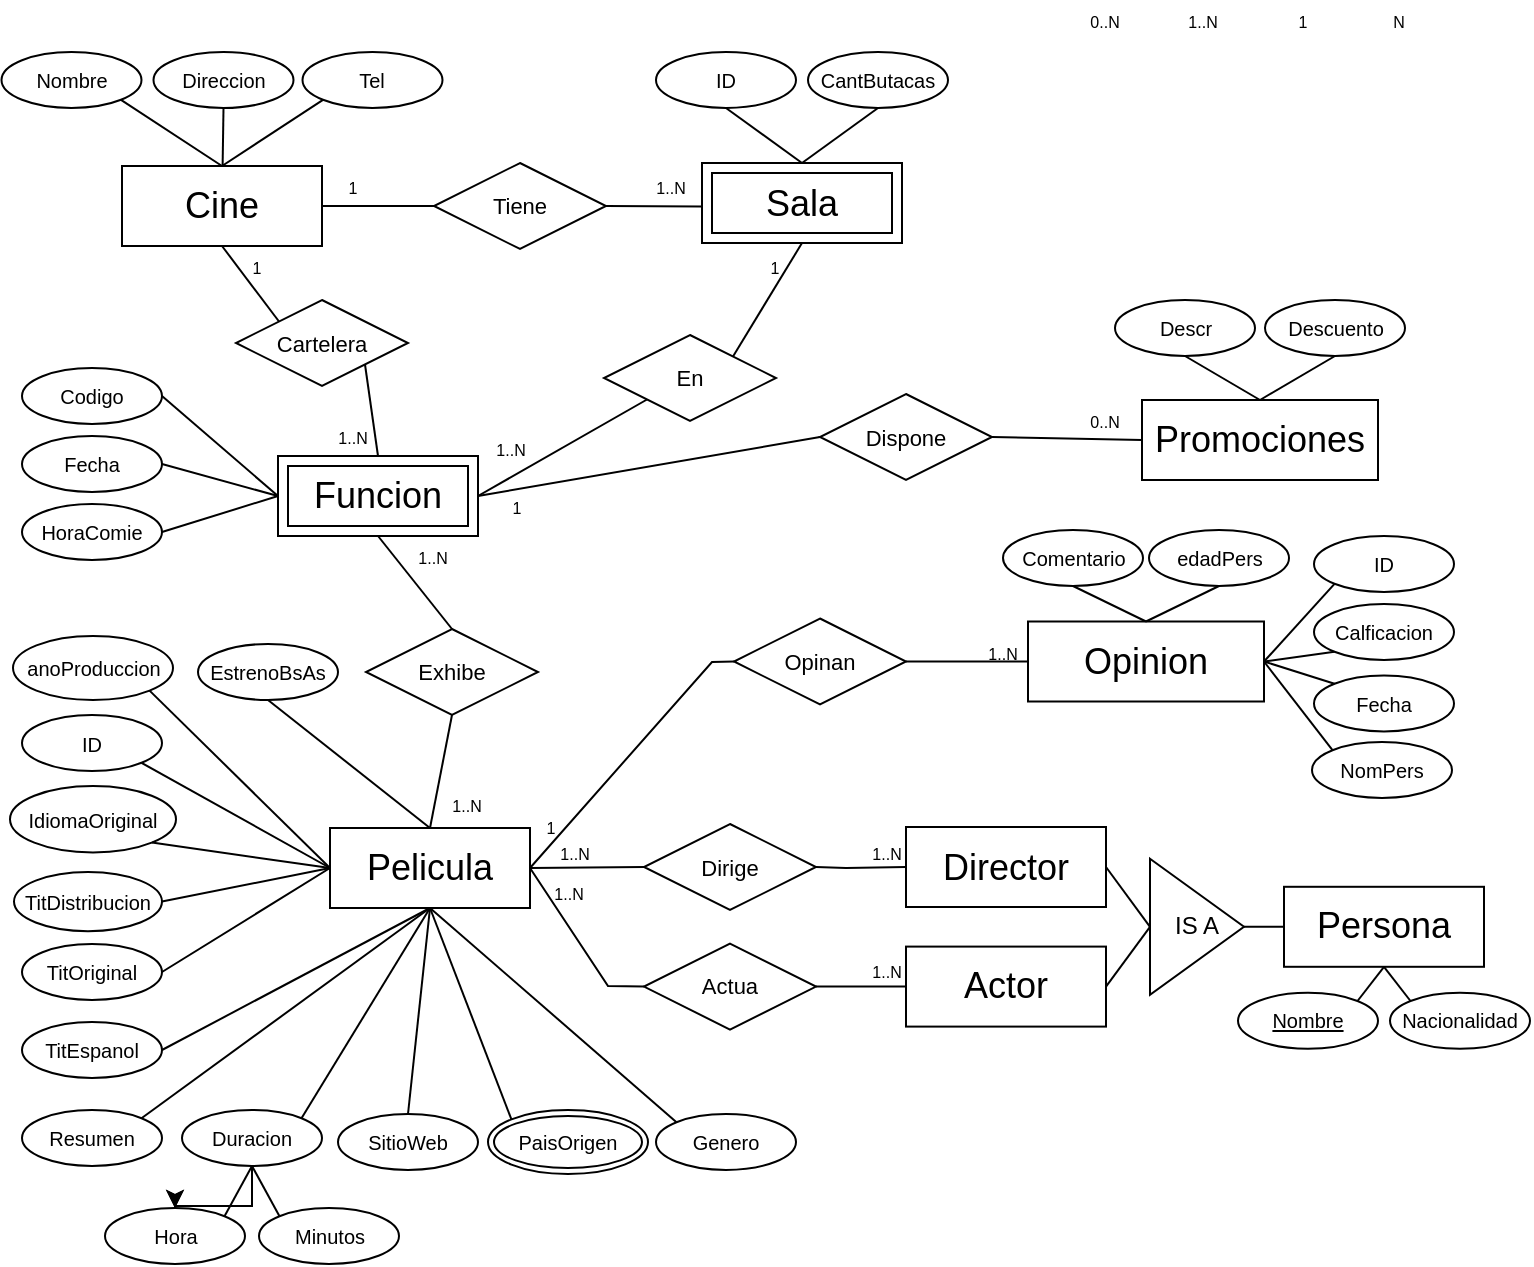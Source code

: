 <mxfile version="27.0.9">
  <diagram id="R2lEEEUBdFMjLlhIrx00" name="Page-1">
    <mxGraphModel dx="1268" dy="1089" grid="0" gridSize="10" guides="1" tooltips="1" connect="1" arrows="1" fold="1" page="1" pageScale="1" pageWidth="827" pageHeight="1169" background="#ffffff" math="0" shadow="0" extFonts="Permanent Marker^https://fonts.googleapis.com/css?family=Permanent+Marker">
      <root>
        <mxCell id="0" />
        <mxCell id="1" parent="0" />
        <mxCell id="lXF0hYLI2d02iIyfF7CJ-1" value="&lt;font style=&quot;font-size: 18px;&quot;&gt;Pelicula&lt;/font&gt;" style="rounded=0;whiteSpace=wrap;html=1;fontColor=#000000;labelBackgroundColor=#FFFFFF;strokeColor=#000000;fillColor=#FFFFFF;" vertex="1" parent="1">
          <mxGeometry x="191" y="432" width="100" height="40" as="geometry" />
        </mxCell>
        <mxCell id="lXF0hYLI2d02iIyfF7CJ-5" value="&lt;font&gt;IdiomaOriginal&lt;/font&gt;" style="ellipse;whiteSpace=wrap;html=1;aspect=fixed;fontSize=10;fontColor=#000000;labelBackgroundColor=#FFFFFF;strokeColor=#000000;fillColor=#FFFFFF;" vertex="1" parent="1">
          <mxGeometry x="31" y="411" width="83" height="33.2" as="geometry" />
        </mxCell>
        <mxCell id="lXF0hYLI2d02iIyfF7CJ-6" value="&lt;font&gt;TitOriginal&lt;/font&gt;" style="ellipse;whiteSpace=wrap;html=1;aspect=fixed;fontSize=10;fontColor=#000000;labelBackgroundColor=#FFFFFF;strokeColor=#000000;fillColor=#FFFFFF;" vertex="1" parent="1">
          <mxGeometry x="37" y="490" width="70" height="28" as="geometry" />
        </mxCell>
        <mxCell id="lXF0hYLI2d02iIyfF7CJ-32" value="" style="edgeStyle=orthogonalEdgeStyle;rounded=0;orthogonalLoop=1;jettySize=auto;html=1;" edge="1" parent="1" source="lXF0hYLI2d02iIyfF7CJ-7" target="lXF0hYLI2d02iIyfF7CJ-14">
          <mxGeometry relative="1" as="geometry" />
        </mxCell>
        <mxCell id="lXF0hYLI2d02iIyfF7CJ-33" value="" style="edgeStyle=orthogonalEdgeStyle;rounded=0;orthogonalLoop=1;jettySize=auto;html=1;" edge="1" parent="1" source="lXF0hYLI2d02iIyfF7CJ-7" target="lXF0hYLI2d02iIyfF7CJ-14">
          <mxGeometry relative="1" as="geometry" />
        </mxCell>
        <mxCell id="lXF0hYLI2d02iIyfF7CJ-7" value="&lt;font&gt;Duracion&lt;/font&gt;" style="ellipse;whiteSpace=wrap;html=1;aspect=fixed;fontSize=10;fontColor=#000000;labelBackgroundColor=#FFFFFF;strokeColor=#000000;fillColor=#FFFFFF;" vertex="1" parent="1">
          <mxGeometry x="117" y="573" width="70" height="28" as="geometry" />
        </mxCell>
        <mxCell id="lXF0hYLI2d02iIyfF7CJ-8" value="&lt;font&gt;SitioWeb&lt;/font&gt;" style="ellipse;whiteSpace=wrap;html=1;aspect=fixed;fontSize=10;fontColor=#000000;labelBackgroundColor=#FFFFFF;strokeColor=#000000;fillColor=#FFFFFF;" vertex="1" parent="1">
          <mxGeometry x="195" y="575" width="70" height="28" as="geometry" />
        </mxCell>
        <mxCell id="lXF0hYLI2d02iIyfF7CJ-9" value="&lt;font&gt;anoProduccion&lt;/font&gt;" style="ellipse;whiteSpace=wrap;html=1;aspect=fixed;fontSize=10;fontColor=#000000;labelBackgroundColor=#FFFFFF;strokeColor=#000000;fillColor=#FFFFFF;" vertex="1" parent="1">
          <mxGeometry x="32.5" y="336" width="80" height="32" as="geometry" />
        </mxCell>
        <mxCell id="lXF0hYLI2d02iIyfF7CJ-11" value="&lt;font&gt;TitEspanol&lt;/font&gt;" style="ellipse;whiteSpace=wrap;html=1;aspect=fixed;fontSize=10;fontColor=#000000;labelBackgroundColor=#FFFFFF;strokeColor=#000000;fillColor=#FFFFFF;" vertex="1" parent="1">
          <mxGeometry x="37" y="529" width="70" height="28" as="geometry" />
        </mxCell>
        <mxCell id="lXF0hYLI2d02iIyfF7CJ-12" value="&lt;font&gt;EstrenoBsAs&lt;/font&gt;" style="ellipse;whiteSpace=wrap;html=1;aspect=fixed;fontSize=10;fontColor=#000000;labelBackgroundColor=#FFFFFF;strokeColor=#000000;fillColor=#FFFFFF;" vertex="1" parent="1">
          <mxGeometry x="125" y="340" width="70" height="28" as="geometry" />
        </mxCell>
        <mxCell id="lXF0hYLI2d02iIyfF7CJ-13" value="&lt;font&gt;Minutos&lt;/font&gt;" style="ellipse;whiteSpace=wrap;html=1;aspect=fixed;fontSize=10;fontColor=#000000;labelBackgroundColor=#FFFFFF;strokeColor=#000000;fillColor=#FFFFFF;" vertex="1" parent="1">
          <mxGeometry x="155.5" y="622" width="70" height="28" as="geometry" />
        </mxCell>
        <mxCell id="lXF0hYLI2d02iIyfF7CJ-14" value="&lt;font&gt;Hora&lt;/font&gt;" style="ellipse;whiteSpace=wrap;html=1;aspect=fixed;fontSize=10;fontColor=#000000;labelBackgroundColor=#FFFFFF;strokeColor=#000000;fillColor=#FFFFFF;" vertex="1" parent="1">
          <mxGeometry x="78.5" y="622" width="70" height="28" as="geometry" />
        </mxCell>
        <mxCell id="lXF0hYLI2d02iIyfF7CJ-15" value="&lt;font&gt;Resumen&lt;/font&gt;" style="ellipse;whiteSpace=wrap;html=1;aspect=fixed;fontSize=10;fontColor=#000000;labelBackgroundColor=#FFFFFF;strokeColor=#000000;fillColor=#FFFFFF;" vertex="1" parent="1">
          <mxGeometry x="37" y="573" width="70" height="28" as="geometry" />
        </mxCell>
        <mxCell id="lXF0hYLI2d02iIyfF7CJ-16" value="&lt;font&gt;ID&lt;/font&gt;" style="ellipse;whiteSpace=wrap;html=1;aspect=fixed;fontSize=10;fontColor=#000000;labelBackgroundColor=#FFFFFF;strokeColor=#000000;fillColor=#FFFFFF;" vertex="1" parent="1">
          <mxGeometry x="37" y="375.5" width="70" height="28" as="geometry" />
        </mxCell>
        <mxCell id="lXF0hYLI2d02iIyfF7CJ-18" value="&lt;font&gt;TitDistribucion&lt;/font&gt;" style="ellipse;whiteSpace=wrap;html=1;aspect=fixed;fontSize=10;fontColor=#000000;labelBackgroundColor=#FFFFFF;strokeColor=#000000;fillColor=#FFFFFF;" vertex="1" parent="1">
          <mxGeometry x="33" y="454" width="74" height="29.6" as="geometry" />
        </mxCell>
        <mxCell id="lXF0hYLI2d02iIyfF7CJ-20" value="&lt;font style=&quot;font-size: 18px;&quot;&gt;Actor&lt;/font&gt;" style="rounded=0;whiteSpace=wrap;html=1;fontColor=#000000;labelBackgroundColor=#FFFFFF;strokeColor=#000000;fillColor=#FFFFFF;" vertex="1" parent="1">
          <mxGeometry x="479" y="491.3" width="100" height="40" as="geometry" />
        </mxCell>
        <mxCell id="lXF0hYLI2d02iIyfF7CJ-21" value="&lt;font style=&quot;font-size: 18px;&quot;&gt;Director&lt;/font&gt;" style="rounded=0;whiteSpace=wrap;html=1;fontColor=#000000;labelBackgroundColor=#FFFFFF;strokeColor=#000000;fillColor=#FFFFFF;" vertex="1" parent="1">
          <mxGeometry x="479" y="431.5" width="100" height="40" as="geometry" />
        </mxCell>
        <mxCell id="lXF0hYLI2d02iIyfF7CJ-22" value="&lt;font style=&quot;font-size: 18px;&quot;&gt;Persona&lt;/font&gt;" style="rounded=0;whiteSpace=wrap;html=1;fontColor=#000000;labelBackgroundColor=#FFFFFF;strokeColor=#000000;fillColor=#FFFFFF;" vertex="1" parent="1">
          <mxGeometry x="668" y="461.4" width="100" height="40" as="geometry" />
        </mxCell>
        <mxCell id="lXF0hYLI2d02iIyfF7CJ-23" value="&lt;font style=&quot;color: rgb(0, 0, 0);&quot;&gt;IS A&lt;/font&gt;" style="triangle;whiteSpace=wrap;html=1;rotation=0;fillColor=#FFFFFF;strokeColor=#000000;" vertex="1" parent="1">
          <mxGeometry x="601" y="447.4" width="47" height="68" as="geometry" />
        </mxCell>
        <mxCell id="lXF0hYLI2d02iIyfF7CJ-26" value="&lt;font&gt;&lt;u&gt;Nombre&lt;/u&gt;&lt;/font&gt;" style="ellipse;whiteSpace=wrap;html=1;aspect=fixed;fontSize=10;fontColor=#000000;labelBackgroundColor=#FFFFFF;strokeColor=#000000;fillColor=#FFFFFF;" vertex="1" parent="1">
          <mxGeometry x="645" y="514.4" width="70" height="28" as="geometry" />
        </mxCell>
        <mxCell id="lXF0hYLI2d02iIyfF7CJ-27" value="&lt;font&gt;Nacionalidad&lt;/font&gt;" style="ellipse;whiteSpace=wrap;html=1;aspect=fixed;fontSize=10;fontColor=#000000;labelBackgroundColor=#FFFFFF;strokeColor=#000000;fillColor=#FFFFFF;" vertex="1" parent="1">
          <mxGeometry x="721" y="514.4" width="70" height="28" as="geometry" />
        </mxCell>
        <mxCell id="lXF0hYLI2d02iIyfF7CJ-28" value="&lt;font style=&quot;font-size: 18px;&quot;&gt;Cine&lt;/font&gt;" style="rounded=0;whiteSpace=wrap;html=1;fontColor=#000000;labelBackgroundColor=#FFFFFF;strokeColor=#000000;fillColor=#FFFFFF;" vertex="1" parent="1">
          <mxGeometry x="87" y="101" width="100" height="40" as="geometry" />
        </mxCell>
        <mxCell id="lXF0hYLI2d02iIyfF7CJ-31" value="&lt;font&gt;Tiene&lt;/font&gt;" style="shape=rhombus;perimeter=rhombusPerimeter;whiteSpace=wrap;html=1;align=center;fontColor=#000000;labelBackgroundColor=#FFFFFF;fillColor=#FFFFFF;strokeColor=#000000;aspect=fixed;fontSize=11;" vertex="1" parent="1">
          <mxGeometry x="243" y="99.5" width="86" height="43" as="geometry" />
        </mxCell>
        <mxCell id="lXF0hYLI2d02iIyfF7CJ-35" value="&lt;font&gt;Codigo&lt;/font&gt;" style="ellipse;whiteSpace=wrap;html=1;aspect=fixed;fontSize=10;fontColor=#000000;labelBackgroundColor=#FFFFFF;strokeColor=#000000;fillColor=#FFFFFF;" vertex="1" parent="1">
          <mxGeometry x="37" y="202" width="70" height="28" as="geometry" />
        </mxCell>
        <mxCell id="lXF0hYLI2d02iIyfF7CJ-38" value="&lt;font&gt;Fecha&lt;/font&gt;" style="ellipse;whiteSpace=wrap;html=1;aspect=fixed;fontSize=10;fontColor=#000000;labelBackgroundColor=#FFFFFF;strokeColor=#000000;fillColor=#FFFFFF;" vertex="1" parent="1">
          <mxGeometry x="37" y="236" width="70" height="28" as="geometry" />
        </mxCell>
        <mxCell id="lXF0hYLI2d02iIyfF7CJ-39" value="&lt;font&gt;HoraComie&lt;/font&gt;" style="ellipse;whiteSpace=wrap;html=1;aspect=fixed;fontSize=10;fontColor=#000000;labelBackgroundColor=#FFFFFF;strokeColor=#000000;fillColor=#FFFFFF;" vertex="1" parent="1">
          <mxGeometry x="37" y="270" width="70" height="28" as="geometry" />
        </mxCell>
        <mxCell id="lXF0hYLI2d02iIyfF7CJ-40" value="&lt;font style=&quot;font-size: 18px;&quot;&gt;Promociones&lt;/font&gt;" style="rounded=0;whiteSpace=wrap;html=1;fontColor=#000000;labelBackgroundColor=#FFFFFF;strokeColor=#000000;fillColor=#FFFFFF;" vertex="1" parent="1">
          <mxGeometry x="597" y="218" width="118" height="40" as="geometry" />
        </mxCell>
        <mxCell id="lXF0hYLI2d02iIyfF7CJ-41" value="&lt;font&gt;Descr&lt;/font&gt;" style="ellipse;whiteSpace=wrap;html=1;aspect=fixed;fontSize=10;fontColor=#000000;labelBackgroundColor=#FFFFFF;strokeColor=#000000;fillColor=#FFFFFF;" vertex="1" parent="1">
          <mxGeometry x="583.5" y="168" width="70" height="28" as="geometry" />
        </mxCell>
        <mxCell id="lXF0hYLI2d02iIyfF7CJ-42" value="&lt;font&gt;Descuento&lt;/font&gt;" style="ellipse;whiteSpace=wrap;html=1;aspect=fixed;fontSize=10;fontColor=#000000;labelBackgroundColor=#FFFFFF;strokeColor=#000000;fillColor=#FFFFFF;" vertex="1" parent="1">
          <mxGeometry x="658.5" y="168" width="70" height="28" as="geometry" />
        </mxCell>
        <mxCell id="lXF0hYLI2d02iIyfF7CJ-43" value="&lt;font&gt;ID&lt;/font&gt;" style="ellipse;whiteSpace=wrap;html=1;aspect=fixed;fontSize=10;fontColor=#000000;labelBackgroundColor=#FFFFFF;strokeColor=#000000;fillColor=#FFFFFF;" vertex="1" parent="1">
          <mxGeometry x="354" y="44" width="70" height="28" as="geometry" />
        </mxCell>
        <mxCell id="lXF0hYLI2d02iIyfF7CJ-44" value="&lt;font&gt;CantButacas&lt;/font&gt;" style="ellipse;whiteSpace=wrap;html=1;aspect=fixed;fontSize=10;fontColor=#000000;labelBackgroundColor=#FFFFFF;strokeColor=#000000;fillColor=#FFFFFF;" vertex="1" parent="1">
          <mxGeometry x="430" y="44" width="70" height="28" as="geometry" />
        </mxCell>
        <mxCell id="lXF0hYLI2d02iIyfF7CJ-45" value="&lt;font&gt;Nombre&lt;/font&gt;&lt;span style=&quot;color: rgba(0, 0, 0, 0); font-family: monospace; font-size: 0px; text-align: start; text-wrap-mode: nowrap; background-color: rgb(27, 29, 30);&quot;&gt;%3CmxGraphModel%3E%3Croot%3E%3CmxCell%20id%3D%220%22%2F%3E%3CmxCell%20id%3D%221%22%20parent%3D%220%22%2F%3E%3CmxCell%20id%3D%222%22%20value%3D%22%26lt%3Bfont%26gt%3BHoraComie%26lt%3B%2Ffont%26gt%3B%22%20style%3D%22ellipse%3BwhiteSpace%3Dwrap%3Bhtml%3D1%3Baspect%3Dfixed%3BfontSize%3D10%3BfontColor%3D%23000000%3BlabelBackgroundColor%3D%23FFFFFF%3BstrokeColor%3D%23000000%3BfillColor%3D%23FFFFFF%3B%22%20vertex%3D%221%22%20parent%3D%221%22%3E%3CmxGeometry%20x%3D%22331%22%20y%3D%22543%22%20width%3D%2270%22%20height%3D%2228%22%20as%3D%22geometry%22%2F%3E%3C%2FmxCell%3E%3C%2Froot%3E%3C%2FmxGraphModel%3E&lt;/span&gt;" style="ellipse;whiteSpace=wrap;html=1;aspect=fixed;fontSize=10;fontColor=#000000;labelBackgroundColor=#FFFFFF;strokeColor=#000000;fillColor=#FFFFFF;" vertex="1" parent="1">
          <mxGeometry x="26.75" y="44" width="70" height="28" as="geometry" />
        </mxCell>
        <mxCell id="lXF0hYLI2d02iIyfF7CJ-46" value="&lt;font&gt;Direccion&lt;/font&gt;" style="ellipse;whiteSpace=wrap;html=1;aspect=fixed;fontSize=10;fontColor=#000000;labelBackgroundColor=#FFFFFF;strokeColor=#000000;fillColor=#FFFFFF;" vertex="1" parent="1">
          <mxGeometry x="102.75" y="44" width="70" height="28" as="geometry" />
        </mxCell>
        <mxCell id="lXF0hYLI2d02iIyfF7CJ-47" value="&lt;font style=&quot;color: rgb(0, 0, 0); font-size: 18px;&quot;&gt;Sala&lt;/font&gt;" style="shape=ext;margin=3;double=1;whiteSpace=wrap;html=1;align=center;fillColor=#FFFFFF;strokeColor=#000000;fontColor=#000000;" vertex="1" parent="1">
          <mxGeometry x="377" y="99.5" width="100" height="40" as="geometry" />
        </mxCell>
        <mxCell id="lXF0hYLI2d02iIyfF7CJ-49" value="&lt;font&gt;Tel&lt;/font&gt;" style="ellipse;whiteSpace=wrap;html=1;aspect=fixed;fontSize=10;fontColor=#000000;labelBackgroundColor=#FFFFFF;strokeColor=#000000;fillColor=#FFFFFF;" vertex="1" parent="1">
          <mxGeometry x="177.25" y="44" width="70" height="28" as="geometry" />
        </mxCell>
        <mxCell id="lXF0hYLI2d02iIyfF7CJ-50" value="&lt;font style=&quot;font-size: 18px;&quot;&gt;Opinion&lt;/font&gt;" style="rounded=0;whiteSpace=wrap;html=1;fontColor=#000000;labelBackgroundColor=#FFFFFF;strokeColor=#000000;fillColor=#FFFFFF;" vertex="1" parent="1">
          <mxGeometry x="540" y="328.75" width="118" height="40" as="geometry" />
        </mxCell>
        <mxCell id="lXF0hYLI2d02iIyfF7CJ-51" value="&lt;font&gt;NomPers&lt;/font&gt;" style="ellipse;whiteSpace=wrap;html=1;aspect=fixed;fontSize=10;fontColor=#000000;labelBackgroundColor=#FFFFFF;strokeColor=#000000;fillColor=#FFFFFF;" vertex="1" parent="1">
          <mxGeometry x="682" y="389" width="70" height="28" as="geometry" />
        </mxCell>
        <mxCell id="lXF0hYLI2d02iIyfF7CJ-52" value="&lt;font&gt;edadPers&lt;/font&gt;" style="ellipse;whiteSpace=wrap;html=1;aspect=fixed;fontSize=10;fontColor=#000000;labelBackgroundColor=#FFFFFF;strokeColor=#000000;fillColor=#FFFFFF;" vertex="1" parent="1">
          <mxGeometry x="600.5" y="283" width="70" height="28" as="geometry" />
        </mxCell>
        <mxCell id="lXF0hYLI2d02iIyfF7CJ-53" value="&lt;font&gt;Fecha&lt;/font&gt;" style="ellipse;whiteSpace=wrap;html=1;aspect=fixed;fontSize=10;fontColor=#000000;labelBackgroundColor=#FFFFFF;strokeColor=#000000;fillColor=#FFFFFF;" vertex="1" parent="1">
          <mxGeometry x="683" y="355.75" width="70" height="28" as="geometry" />
        </mxCell>
        <mxCell id="lXF0hYLI2d02iIyfF7CJ-54" value="&lt;font&gt;Calficacion&lt;/font&gt;" style="ellipse;whiteSpace=wrap;html=1;aspect=fixed;fontSize=10;fontColor=#000000;labelBackgroundColor=#FFFFFF;strokeColor=#000000;fillColor=#FFFFFF;" vertex="1" parent="1">
          <mxGeometry x="683" y="320" width="70" height="28" as="geometry" />
        </mxCell>
        <mxCell id="lXF0hYLI2d02iIyfF7CJ-55" value="&lt;font&gt;Comentario&lt;/font&gt;" style="ellipse;whiteSpace=wrap;html=1;aspect=fixed;fontSize=10;fontColor=#000000;labelBackgroundColor=#FFFFFF;strokeColor=#000000;fillColor=#FFFFFF;" vertex="1" parent="1">
          <mxGeometry x="527.5" y="283" width="70" height="28" as="geometry" />
        </mxCell>
        <mxCell id="lXF0hYLI2d02iIyfF7CJ-56" value="&lt;font&gt;ID&lt;/font&gt;" style="ellipse;whiteSpace=wrap;html=1;aspect=fixed;fontSize=10;fontColor=#000000;labelBackgroundColor=#FFFFFF;strokeColor=#000000;fillColor=#FFFFFF;" vertex="1" parent="1">
          <mxGeometry x="683" y="286" width="70" height="28" as="geometry" />
        </mxCell>
        <mxCell id="lXF0hYLI2d02iIyfF7CJ-57" value="&lt;font&gt;Genero&lt;/font&gt;" style="ellipse;whiteSpace=wrap;html=1;aspect=fixed;fontSize=10;fontColor=#000000;labelBackgroundColor=#FFFFFF;strokeColor=#000000;fillColor=#FFFFFF;" vertex="1" parent="1">
          <mxGeometry x="354" y="575" width="70" height="28" as="geometry" />
        </mxCell>
        <mxCell id="lXF0hYLI2d02iIyfF7CJ-58" value="&lt;font&gt;Dirige&lt;/font&gt;" style="shape=rhombus;perimeter=rhombusPerimeter;whiteSpace=wrap;html=1;align=center;fontColor=#000000;labelBackgroundColor=#FFFFFF;fillColor=#FFFFFF;strokeColor=#000000;aspect=fixed;fontSize=11;" vertex="1" parent="1">
          <mxGeometry x="348" y="430.0" width="86" height="43" as="geometry" />
        </mxCell>
        <mxCell id="lXF0hYLI2d02iIyfF7CJ-59" value="&lt;font&gt;Actua&lt;/font&gt;" style="shape=rhombus;perimeter=rhombusPerimeter;whiteSpace=wrap;html=1;align=center;fontColor=#000000;labelBackgroundColor=#FFFFFF;fillColor=#FFFFFF;strokeColor=#000000;aspect=fixed;fontSize=11;" vertex="1" parent="1">
          <mxGeometry x="348" y="489.8" width="86" height="43" as="geometry" />
        </mxCell>
        <mxCell id="lXF0hYLI2d02iIyfF7CJ-60" value="0..N" style="text;html=1;align=center;verticalAlign=middle;resizable=0;points=[];autosize=1;strokeColor=none;fillColor=none;fontColor=#000000;fontSize=8;" vertex="1" parent="1">
          <mxGeometry x="562" y="18" width="32" height="22" as="geometry" />
        </mxCell>
        <mxCell id="lXF0hYLI2d02iIyfF7CJ-61" value="N" style="text;html=1;align=center;verticalAlign=middle;resizable=0;points=[];autosize=1;strokeColor=none;fillColor=none;fontColor=#000000;fontSize=8;" vertex="1" parent="1">
          <mxGeometry x="713" y="18" width="24" height="22" as="geometry" />
        </mxCell>
        <mxCell id="lXF0hYLI2d02iIyfF7CJ-62" value="1..N" style="text;html=1;align=center;verticalAlign=middle;resizable=0;points=[];autosize=1;strokeColor=none;fillColor=none;fontColor=#000000;fontSize=8;" vertex="1" parent="1">
          <mxGeometry x="611" y="18" width="32" height="22" as="geometry" />
        </mxCell>
        <mxCell id="lXF0hYLI2d02iIyfF7CJ-63" value="1" style="text;html=1;align=center;verticalAlign=middle;resizable=0;points=[];autosize=1;strokeColor=none;fillColor=none;fontColor=#000000;fontSize=8;" vertex="1" parent="1">
          <mxGeometry x="666" y="18" width="22" height="22" as="geometry" />
        </mxCell>
        <mxCell id="lXF0hYLI2d02iIyfF7CJ-65" value="" style="endArrow=none;html=1;rounded=0;strokeColor=#000000;entryX=0;entryY=0.5;entryDx=0;entryDy=0;exitX=1;exitY=0.5;exitDx=0;exitDy=0;" edge="1" parent="1" source="lXF0hYLI2d02iIyfF7CJ-28" target="lXF0hYLI2d02iIyfF7CJ-31">
          <mxGeometry width="50" height="50" relative="1" as="geometry">
            <mxPoint x="199" y="192.5" as="sourcePoint" />
            <mxPoint x="242" y="122" as="targetPoint" />
          </mxGeometry>
        </mxCell>
        <mxCell id="lXF0hYLI2d02iIyfF7CJ-66" value="" style="endArrow=none;html=1;rounded=0;strokeColor=#000000;entryX=0.002;entryY=0.543;entryDx=0;entryDy=0;entryPerimeter=0;" edge="1" parent="1" target="lXF0hYLI2d02iIyfF7CJ-47">
          <mxGeometry width="50" height="50" relative="1" as="geometry">
            <mxPoint x="329" y="121" as="sourcePoint" />
            <mxPoint x="388" y="157" as="targetPoint" />
          </mxGeometry>
        </mxCell>
        <mxCell id="lXF0hYLI2d02iIyfF7CJ-68" value="1..N" style="text;html=1;align=center;verticalAlign=middle;resizable=0;points=[];autosize=1;strokeColor=none;fillColor=none;fontColor=#000000;fontSize=8;" vertex="1" parent="1">
          <mxGeometry x="345" y="101" width="32" height="22" as="geometry" />
        </mxCell>
        <mxCell id="lXF0hYLI2d02iIyfF7CJ-69" value="1" style="text;html=1;align=center;verticalAlign=middle;resizable=0;points=[];autosize=1;strokeColor=none;fillColor=none;fontColor=#000000;fontSize=8;" vertex="1" parent="1">
          <mxGeometry x="191" y="101" width="22" height="22" as="geometry" />
        </mxCell>
        <mxCell id="lXF0hYLI2d02iIyfF7CJ-70" value="" style="endArrow=none;html=1;rounded=0;strokeColor=#000000;entryX=0;entryY=0.5;entryDx=0;entryDy=0;exitX=1;exitY=0.5;exitDx=0;exitDy=0;" edge="1" parent="1" source="lXF0hYLI2d02iIyfF7CJ-21" target="lXF0hYLI2d02iIyfF7CJ-23">
          <mxGeometry width="50" height="50" relative="1" as="geometry">
            <mxPoint x="613" y="419.4" as="sourcePoint" />
            <mxPoint x="661" y="419.4" as="targetPoint" />
          </mxGeometry>
        </mxCell>
        <mxCell id="lXF0hYLI2d02iIyfF7CJ-71" value="" style="endArrow=none;html=1;rounded=0;strokeColor=#000000;entryX=0;entryY=0.5;entryDx=0;entryDy=0;exitX=1;exitY=0.5;exitDx=0;exitDy=0;" edge="1" parent="1" source="lXF0hYLI2d02iIyfF7CJ-20" target="lXF0hYLI2d02iIyfF7CJ-23">
          <mxGeometry width="50" height="50" relative="1" as="geometry">
            <mxPoint x="630" y="548.4" as="sourcePoint" />
            <mxPoint x="652" y="578.4" as="targetPoint" />
          </mxGeometry>
        </mxCell>
        <mxCell id="lXF0hYLI2d02iIyfF7CJ-72" value="" style="endArrow=none;html=1;rounded=0;strokeColor=#000000;entryX=0;entryY=0.5;entryDx=0;entryDy=0;exitX=1;exitY=0.5;exitDx=0;exitDy=0;" edge="1" parent="1" source="lXF0hYLI2d02iIyfF7CJ-23" target="lXF0hYLI2d02iIyfF7CJ-22">
          <mxGeometry width="50" height="50" relative="1" as="geometry">
            <mxPoint x="635.5" y="516.4" as="sourcePoint" />
            <mxPoint x="657.5" y="486.4" as="targetPoint" />
          </mxGeometry>
        </mxCell>
        <mxCell id="lXF0hYLI2d02iIyfF7CJ-73" value="" style="endArrow=none;html=1;rounded=0;strokeColor=#000000;entryX=0;entryY=0.5;entryDx=0;entryDy=0;exitX=1;exitY=0.5;exitDx=0;exitDy=0;" edge="1" parent="1" source="lXF0hYLI2d02iIyfF7CJ-59" target="lXF0hYLI2d02iIyfF7CJ-20">
          <mxGeometry width="50" height="50" relative="1" as="geometry">
            <mxPoint x="452" y="533.4" as="sourcePoint" />
            <mxPoint x="474" y="503.4" as="targetPoint" />
          </mxGeometry>
        </mxCell>
        <mxCell id="lXF0hYLI2d02iIyfF7CJ-74" value="" style="endArrow=none;html=1;rounded=0;strokeColor=#000000;entryX=0;entryY=0.5;entryDx=0;entryDy=0;exitX=1;exitY=0.5;exitDx=0;exitDy=0;" edge="1" parent="1" source="lXF0hYLI2d02iIyfF7CJ-58" target="lXF0hYLI2d02iIyfF7CJ-21">
          <mxGeometry width="50" height="50" relative="1" as="geometry">
            <mxPoint x="450" y="470.4" as="sourcePoint" />
            <mxPoint x="472" y="440.4" as="targetPoint" />
            <Array as="points">
              <mxPoint x="449" y="452" />
            </Array>
          </mxGeometry>
        </mxCell>
        <mxCell id="lXF0hYLI2d02iIyfF7CJ-75" value="" style="endArrow=none;html=1;rounded=0;strokeColor=#000000;entryX=0.5;entryY=1;entryDx=0;entryDy=0;exitX=1;exitY=0;exitDx=0;exitDy=0;" edge="1" parent="1" source="lXF0hYLI2d02iIyfF7CJ-26" target="lXF0hYLI2d02iIyfF7CJ-22">
          <mxGeometry width="50" height="50" relative="1" as="geometry">
            <mxPoint x="685" y="529.4" as="sourcePoint" />
            <mxPoint x="707" y="499.4" as="targetPoint" />
          </mxGeometry>
        </mxCell>
        <mxCell id="lXF0hYLI2d02iIyfF7CJ-76" value="" style="endArrow=none;html=1;rounded=0;strokeColor=#000000;entryX=0.5;entryY=1;entryDx=0;entryDy=0;exitX=0;exitY=0;exitDx=0;exitDy=0;" edge="1" parent="1" source="lXF0hYLI2d02iIyfF7CJ-27" target="lXF0hYLI2d02iIyfF7CJ-22">
          <mxGeometry width="50" height="50" relative="1" as="geometry">
            <mxPoint x="733" y="531.3" as="sourcePoint" />
            <mxPoint x="755" y="501.3" as="targetPoint" />
          </mxGeometry>
        </mxCell>
        <mxCell id="lXF0hYLI2d02iIyfF7CJ-77" value="" style="endArrow=none;html=1;rounded=0;strokeColor=#000000;entryX=0;entryY=0.5;entryDx=0;entryDy=0;exitX=1;exitY=0.5;exitDx=0;exitDy=0;" edge="1" parent="1" source="lXF0hYLI2d02iIyfF7CJ-1" target="lXF0hYLI2d02iIyfF7CJ-58">
          <mxGeometry width="50" height="50" relative="1" as="geometry">
            <mxPoint x="302" y="447" as="sourcePoint" />
            <mxPoint x="324" y="417" as="targetPoint" />
            <Array as="points" />
          </mxGeometry>
        </mxCell>
        <mxCell id="lXF0hYLI2d02iIyfF7CJ-78" value="" style="endArrow=none;html=1;rounded=0;strokeColor=#000000;entryX=0;entryY=0.5;entryDx=0;entryDy=0;exitX=1;exitY=0.5;exitDx=0;exitDy=0;" edge="1" parent="1" source="lXF0hYLI2d02iIyfF7CJ-1" target="lXF0hYLI2d02iIyfF7CJ-59">
          <mxGeometry width="50" height="50" relative="1" as="geometry">
            <mxPoint x="315" y="496" as="sourcePoint" />
            <mxPoint x="337" y="466" as="targetPoint" />
            <Array as="points">
              <mxPoint x="330" y="511" />
            </Array>
          </mxGeometry>
        </mxCell>
        <mxCell id="lXF0hYLI2d02iIyfF7CJ-79" value="Cartelera" style="shape=rhombus;perimeter=rhombusPerimeter;whiteSpace=wrap;html=1;align=center;fontColor=#000000;labelBackgroundColor=#FFFFFF;fillColor=#FFFFFF;strokeColor=#000000;aspect=fixed;fontSize=11;" vertex="1" parent="1">
          <mxGeometry x="144" y="168" width="86" height="43" as="geometry" />
        </mxCell>
        <mxCell id="lXF0hYLI2d02iIyfF7CJ-80" value="En" style="shape=rhombus;perimeter=rhombusPerimeter;whiteSpace=wrap;html=1;align=center;fontColor=#000000;labelBackgroundColor=#FFFFFF;fillColor=#FFFFFF;strokeColor=#000000;aspect=fixed;fontSize=11;" vertex="1" parent="1">
          <mxGeometry x="328" y="185.5" width="86" height="43" as="geometry" />
        </mxCell>
        <mxCell id="lXF0hYLI2d02iIyfF7CJ-81" value="Exhibe" style="shape=rhombus;perimeter=rhombusPerimeter;whiteSpace=wrap;html=1;align=center;fontColor=#000000;labelBackgroundColor=#FFFFFF;fillColor=#FFFFFF;strokeColor=#000000;aspect=fixed;fontSize=11;" vertex="1" parent="1">
          <mxGeometry x="209" y="332.5" width="86" height="43" as="geometry" />
        </mxCell>
        <mxCell id="lXF0hYLI2d02iIyfF7CJ-82" value="&lt;font style=&quot;color: rgb(0, 0, 0); font-size: 18px;&quot;&gt;Funcion&lt;/font&gt;" style="shape=ext;margin=3;double=1;whiteSpace=wrap;html=1;align=center;fillColor=#FFFFFF;strokeColor=#000000;fontColor=#000000;" vertex="1" parent="1">
          <mxGeometry x="165" y="246" width="100" height="40" as="geometry" />
        </mxCell>
        <mxCell id="lXF0hYLI2d02iIyfF7CJ-83" value="" style="endArrow=none;html=1;rounded=0;strokeColor=#000000;entryX=0.5;entryY=0;entryDx=0;entryDy=0;exitX=0.5;exitY=1;exitDx=0;exitDy=0;" edge="1" parent="1" source="lXF0hYLI2d02iIyfF7CJ-82" target="lXF0hYLI2d02iIyfF7CJ-81">
          <mxGeometry width="50" height="50" relative="1" as="geometry">
            <mxPoint x="256" y="302" as="sourcePoint" />
            <mxPoint x="312" y="302" as="targetPoint" />
          </mxGeometry>
        </mxCell>
        <mxCell id="lXF0hYLI2d02iIyfF7CJ-84" value="" style="endArrow=none;html=1;rounded=0;strokeColor=#000000;entryX=0.5;entryY=0;entryDx=0;entryDy=0;exitX=0.5;exitY=1;exitDx=0;exitDy=0;" edge="1" parent="1" source="lXF0hYLI2d02iIyfF7CJ-81" target="lXF0hYLI2d02iIyfF7CJ-1">
          <mxGeometry width="50" height="50" relative="1" as="geometry">
            <mxPoint x="258" y="404" as="sourcePoint" />
            <mxPoint x="314" y="404" as="targetPoint" />
          </mxGeometry>
        </mxCell>
        <mxCell id="lXF0hYLI2d02iIyfF7CJ-85" value="" style="endArrow=none;html=1;rounded=0;strokeColor=#000000;entryX=0;entryY=0;entryDx=0;entryDy=0;exitX=0.5;exitY=1;exitDx=0;exitDy=0;" edge="1" parent="1" source="lXF0hYLI2d02iIyfF7CJ-28" target="lXF0hYLI2d02iIyfF7CJ-79">
          <mxGeometry width="50" height="50" relative="1" as="geometry">
            <mxPoint x="154" y="151" as="sourcePoint" />
            <mxPoint x="210" y="151" as="targetPoint" />
          </mxGeometry>
        </mxCell>
        <mxCell id="lXF0hYLI2d02iIyfF7CJ-86" value="" style="endArrow=none;html=1;rounded=0;strokeColor=#000000;entryX=0.5;entryY=0;entryDx=0;entryDy=0;exitX=1;exitY=1;exitDx=0;exitDy=0;" edge="1" parent="1" source="lXF0hYLI2d02iIyfF7CJ-79" target="lXF0hYLI2d02iIyfF7CJ-82">
          <mxGeometry width="50" height="50" relative="1" as="geometry">
            <mxPoint x="196" y="225" as="sourcePoint" />
            <mxPoint x="252" y="225" as="targetPoint" />
          </mxGeometry>
        </mxCell>
        <mxCell id="lXF0hYLI2d02iIyfF7CJ-87" value="" style="endArrow=none;html=1;rounded=0;strokeColor=#000000;entryX=0.5;entryY=1;entryDx=0;entryDy=0;exitX=1;exitY=0;exitDx=0;exitDy=0;" edge="1" parent="1" source="lXF0hYLI2d02iIyfF7CJ-80" target="lXF0hYLI2d02iIyfF7CJ-47">
          <mxGeometry width="50" height="50" relative="1" as="geometry">
            <mxPoint x="384" y="161" as="sourcePoint" />
            <mxPoint x="440" y="161" as="targetPoint" />
          </mxGeometry>
        </mxCell>
        <mxCell id="lXF0hYLI2d02iIyfF7CJ-88" value="" style="endArrow=none;html=1;rounded=0;strokeColor=#000000;entryX=0;entryY=1;entryDx=0;entryDy=0;exitX=1;exitY=0.5;exitDx=0;exitDy=0;" edge="1" parent="1" source="lXF0hYLI2d02iIyfF7CJ-82" target="lXF0hYLI2d02iIyfF7CJ-80">
          <mxGeometry width="50" height="50" relative="1" as="geometry">
            <mxPoint x="279" y="254" as="sourcePoint" />
            <mxPoint x="335" y="254" as="targetPoint" />
          </mxGeometry>
        </mxCell>
        <mxCell id="lXF0hYLI2d02iIyfF7CJ-89" value="1" style="text;html=1;align=center;verticalAlign=middle;resizable=0;points=[];autosize=1;strokeColor=none;fillColor=none;fontColor=#000000;fontSize=8;" vertex="1" parent="1">
          <mxGeometry x="143" y="141" width="22" height="22" as="geometry" />
        </mxCell>
        <mxCell id="lXF0hYLI2d02iIyfF7CJ-90" value="1" style="text;html=1;align=center;verticalAlign=middle;resizable=0;points=[];autosize=1;strokeColor=none;fillColor=none;fontColor=#000000;fontSize=8;" vertex="1" parent="1">
          <mxGeometry x="402" y="141" width="22" height="22" as="geometry" />
        </mxCell>
        <mxCell id="lXF0hYLI2d02iIyfF7CJ-94" value="1..N" style="text;html=1;align=center;verticalAlign=middle;resizable=0;points=[];autosize=1;strokeColor=none;fillColor=none;fontColor=#000000;fontSize=8;" vertex="1" parent="1">
          <mxGeometry x="265" y="232" width="32" height="22" as="geometry" />
        </mxCell>
        <mxCell id="lXF0hYLI2d02iIyfF7CJ-95" value="1..N" style="text;html=1;align=center;verticalAlign=middle;resizable=0;points=[];autosize=1;strokeColor=none;fillColor=none;fontColor=#000000;fontSize=8;" vertex="1" parent="1">
          <mxGeometry x="243" y="410" width="32" height="22" as="geometry" />
        </mxCell>
        <mxCell id="lXF0hYLI2d02iIyfF7CJ-96" value="1..N" style="text;html=1;align=center;verticalAlign=middle;resizable=0;points=[];autosize=1;strokeColor=none;fillColor=none;fontColor=#000000;fontSize=8;" vertex="1" parent="1">
          <mxGeometry x="225.5" y="286" width="32" height="22" as="geometry" />
        </mxCell>
        <mxCell id="lXF0hYLI2d02iIyfF7CJ-97" value="1..N" style="text;html=1;align=center;verticalAlign=middle;resizable=0;points=[];autosize=1;strokeColor=none;fillColor=none;fontColor=#000000;fontSize=8;" vertex="1" parent="1">
          <mxGeometry x="186" y="225.5" width="32" height="22" as="geometry" />
        </mxCell>
        <mxCell id="lXF0hYLI2d02iIyfF7CJ-98" value="&lt;font&gt;Dispone&lt;/font&gt;" style="shape=rhombus;perimeter=rhombusPerimeter;whiteSpace=wrap;html=1;align=center;fontColor=#000000;labelBackgroundColor=#FFFFFF;fillColor=#FFFFFF;strokeColor=#000000;aspect=fixed;fontSize=11;" vertex="1" parent="1">
          <mxGeometry x="436" y="215" width="86" height="43" as="geometry" />
        </mxCell>
        <mxCell id="lXF0hYLI2d02iIyfF7CJ-100" value="0..N" style="text;html=1;align=center;verticalAlign=middle;resizable=0;points=[];autosize=1;strokeColor=none;fillColor=none;fontColor=#000000;fontSize=8;" vertex="1" parent="1">
          <mxGeometry x="562" y="218" width="32" height="22" as="geometry" />
        </mxCell>
        <mxCell id="lXF0hYLI2d02iIyfF7CJ-101" value="1" style="text;html=1;align=center;verticalAlign=middle;resizable=0;points=[];autosize=1;strokeColor=none;fillColor=none;fontColor=#000000;fontSize=8;" vertex="1" parent="1">
          <mxGeometry x="273" y="261.25" width="22" height="22" as="geometry" />
        </mxCell>
        <mxCell id="lXF0hYLI2d02iIyfF7CJ-102" value="" style="endArrow=none;html=1;rounded=0;strokeColor=#000000;entryX=0;entryY=0.5;entryDx=0;entryDy=0;exitX=1;exitY=0.5;exitDx=0;exitDy=0;" edge="1" parent="1" source="lXF0hYLI2d02iIyfF7CJ-82" target="lXF0hYLI2d02iIyfF7CJ-98">
          <mxGeometry width="50" height="50" relative="1" as="geometry">
            <mxPoint x="326" y="323" as="sourcePoint" />
            <mxPoint x="411" y="275" as="targetPoint" />
          </mxGeometry>
        </mxCell>
        <mxCell id="lXF0hYLI2d02iIyfF7CJ-103" value="" style="endArrow=none;html=1;rounded=0;strokeColor=#000000;exitX=1;exitY=0.5;exitDx=0;exitDy=0;entryX=0;entryY=0.5;entryDx=0;entryDy=0;" edge="1" parent="1" source="lXF0hYLI2d02iIyfF7CJ-98" target="lXF0hYLI2d02iIyfF7CJ-40">
          <mxGeometry width="50" height="50" relative="1" as="geometry">
            <mxPoint x="595" y="253" as="sourcePoint" />
            <mxPoint x="623" y="207" as="targetPoint" />
          </mxGeometry>
        </mxCell>
        <mxCell id="lXF0hYLI2d02iIyfF7CJ-105" value="" style="endArrow=none;html=1;rounded=0;strokeColor=#000000;entryX=0;entryY=0.5;entryDx=0;entryDy=0;exitX=1;exitY=0.5;exitDx=0;exitDy=0;" edge="1" parent="1" source="lXF0hYLI2d02iIyfF7CJ-1" target="lXF0hYLI2d02iIyfF7CJ-106">
          <mxGeometry width="50" height="50" relative="1" as="geometry">
            <mxPoint x="329" y="382" as="sourcePoint" />
            <mxPoint x="374" y="379" as="targetPoint" />
            <Array as="points">
              <mxPoint x="382" y="349" />
            </Array>
          </mxGeometry>
        </mxCell>
        <mxCell id="lXF0hYLI2d02iIyfF7CJ-106" value="&lt;font&gt;Opinan&lt;/font&gt;" style="shape=rhombus;perimeter=rhombusPerimeter;whiteSpace=wrap;html=1;align=center;fontColor=#000000;labelBackgroundColor=#FFFFFF;fillColor=#FFFFFF;strokeColor=#000000;aspect=fixed;fontSize=11;" vertex="1" parent="1">
          <mxGeometry x="393" y="327.25" width="86" height="43" as="geometry" />
        </mxCell>
        <mxCell id="lXF0hYLI2d02iIyfF7CJ-107" value="" style="endArrow=none;html=1;rounded=0;strokeColor=#000000;entryX=0;entryY=0.5;entryDx=0;entryDy=0;exitX=1;exitY=0.5;exitDx=0;exitDy=0;" edge="1" parent="1" source="lXF0hYLI2d02iIyfF7CJ-106" target="lXF0hYLI2d02iIyfF7CJ-50">
          <mxGeometry width="50" height="50" relative="1" as="geometry">
            <mxPoint x="486" y="359" as="sourcePoint" />
            <mxPoint x="538" y="336" as="targetPoint" />
            <Array as="points" />
          </mxGeometry>
        </mxCell>
        <mxCell id="lXF0hYLI2d02iIyfF7CJ-108" value="1" style="text;html=1;align=center;verticalAlign=middle;resizable=0;points=[];autosize=1;strokeColor=none;fillColor=none;fontColor=#000000;fontSize=8;" vertex="1" parent="1">
          <mxGeometry x="289.5" y="420.75" width="22" height="22" as="geometry" />
        </mxCell>
        <mxCell id="lXF0hYLI2d02iIyfF7CJ-109" value="1..N" style="text;html=1;align=center;verticalAlign=middle;resizable=0;points=[];autosize=1;strokeColor=none;fillColor=none;fontColor=#000000;fontSize=8;" vertex="1" parent="1">
          <mxGeometry x="511" y="333.75" width="32" height="22" as="geometry" />
        </mxCell>
        <mxCell id="lXF0hYLI2d02iIyfF7CJ-110" value="1..N" style="text;html=1;align=center;verticalAlign=middle;resizable=0;points=[];autosize=1;strokeColor=none;fillColor=none;fontColor=#000000;fontSize=8;" vertex="1" parent="1">
          <mxGeometry x="453" y="434" width="32" height="22" as="geometry" />
        </mxCell>
        <mxCell id="lXF0hYLI2d02iIyfF7CJ-111" value="1..N" style="text;html=1;align=center;verticalAlign=middle;resizable=0;points=[];autosize=1;strokeColor=none;fillColor=none;fontColor=#000000;fontSize=8;" vertex="1" parent="1">
          <mxGeometry x="453" y="493.4" width="32" height="22" as="geometry" />
        </mxCell>
        <mxCell id="lXF0hYLI2d02iIyfF7CJ-112" value="1..N" style="text;html=1;align=center;verticalAlign=middle;resizable=0;points=[];autosize=1;strokeColor=none;fillColor=none;fontColor=#000000;fontSize=8;" vertex="1" parent="1">
          <mxGeometry x="294" y="454" width="32" height="22" as="geometry" />
        </mxCell>
        <mxCell id="lXF0hYLI2d02iIyfF7CJ-113" value="1..N" style="text;html=1;align=center;verticalAlign=middle;resizable=0;points=[];autosize=1;strokeColor=none;fillColor=none;fontColor=#000000;fontSize=8;" vertex="1" parent="1">
          <mxGeometry x="297" y="434" width="32" height="22" as="geometry" />
        </mxCell>
        <mxCell id="lXF0hYLI2d02iIyfF7CJ-114" value="" style="endArrow=none;html=1;rounded=0;strokeColor=#000000;entryX=0;entryY=0;entryDx=0;entryDy=0;exitX=0.5;exitY=1;exitDx=0;exitDy=0;" edge="1" parent="1" source="lXF0hYLI2d02iIyfF7CJ-1" target="lXF0hYLI2d02iIyfF7CJ-57">
          <mxGeometry width="50" height="50" relative="1" as="geometry">
            <mxPoint x="262" y="491" as="sourcePoint" />
            <mxPoint x="398" y="560" as="targetPoint" />
          </mxGeometry>
        </mxCell>
        <mxCell id="lXF0hYLI2d02iIyfF7CJ-115" value="" style="endArrow=none;html=1;rounded=0;strokeColor=#000000;entryX=0;entryY=0;entryDx=0;entryDy=0;exitX=0.5;exitY=1;exitDx=0;exitDy=0;" edge="1" parent="1" source="lXF0hYLI2d02iIyfF7CJ-1" target="lXF0hYLI2d02iIyfF7CJ-147">
          <mxGeometry width="50" height="50" relative="1" as="geometry">
            <mxPoint x="254" y="502" as="sourcePoint" />
            <mxPoint x="282.719" y="579.318" as="targetPoint" />
          </mxGeometry>
        </mxCell>
        <mxCell id="lXF0hYLI2d02iIyfF7CJ-116" value="" style="endArrow=none;html=1;rounded=0;strokeColor=#000000;entryX=0.5;entryY=0;entryDx=0;entryDy=0;exitX=0.5;exitY=1;exitDx=0;exitDy=0;" edge="1" parent="1" source="lXF0hYLI2d02iIyfF7CJ-1" target="lXF0hYLI2d02iIyfF7CJ-8">
          <mxGeometry width="50" height="50" relative="1" as="geometry">
            <mxPoint x="233" y="495" as="sourcePoint" />
            <mxPoint x="286" y="554" as="targetPoint" />
          </mxGeometry>
        </mxCell>
        <mxCell id="lXF0hYLI2d02iIyfF7CJ-117" value="" style="endArrow=none;html=1;rounded=0;strokeColor=#000000;entryX=1;entryY=0;entryDx=0;entryDy=0;exitX=0.5;exitY=1;exitDx=0;exitDy=0;" edge="1" parent="1" source="lXF0hYLI2d02iIyfF7CJ-1" target="lXF0hYLI2d02iIyfF7CJ-7">
          <mxGeometry width="50" height="50" relative="1" as="geometry">
            <mxPoint x="207" y="532" as="sourcePoint" />
            <mxPoint x="204" y="555" as="targetPoint" />
          </mxGeometry>
        </mxCell>
        <mxCell id="lXF0hYLI2d02iIyfF7CJ-118" value="" style="endArrow=none;html=1;rounded=0;strokeColor=#000000;entryX=0;entryY=0;entryDx=0;entryDy=0;exitX=0.5;exitY=1;exitDx=0;exitDy=0;" edge="1" parent="1" source="lXF0hYLI2d02iIyfF7CJ-7" target="lXF0hYLI2d02iIyfF7CJ-13">
          <mxGeometry width="50" height="50" relative="1" as="geometry">
            <mxPoint x="169" y="606" as="sourcePoint" />
            <mxPoint x="214" y="606" as="targetPoint" />
          </mxGeometry>
        </mxCell>
        <mxCell id="lXF0hYLI2d02iIyfF7CJ-119" value="" style="endArrow=none;html=1;rounded=0;strokeColor=#000000;entryX=0.5;entryY=1;entryDx=0;entryDy=0;exitX=1;exitY=0;exitDx=0;exitDy=0;" edge="1" parent="1" source="lXF0hYLI2d02iIyfF7CJ-14" target="lXF0hYLI2d02iIyfF7CJ-7">
          <mxGeometry width="50" height="50" relative="1" as="geometry">
            <mxPoint x="99" y="612" as="sourcePoint" />
            <mxPoint x="144" y="612" as="targetPoint" />
          </mxGeometry>
        </mxCell>
        <mxCell id="lXF0hYLI2d02iIyfF7CJ-120" value="" style="endArrow=none;html=1;rounded=0;strokeColor=#000000;exitX=1;exitY=0;exitDx=0;exitDy=0;entryX=0.5;entryY=1;entryDx=0;entryDy=0;" edge="1" parent="1" source="lXF0hYLI2d02iIyfF7CJ-15" target="lXF0hYLI2d02iIyfF7CJ-1">
          <mxGeometry width="50" height="50" relative="1" as="geometry">
            <mxPoint x="78.5" y="569" as="sourcePoint" />
            <mxPoint x="212" y="507" as="targetPoint" />
          </mxGeometry>
        </mxCell>
        <mxCell id="lXF0hYLI2d02iIyfF7CJ-121" value="" style="endArrow=none;html=1;rounded=0;strokeColor=#000000;exitX=1;exitY=0.5;exitDx=0;exitDy=0;entryX=0.5;entryY=1;entryDx=0;entryDy=0;" edge="1" parent="1" source="lXF0hYLI2d02iIyfF7CJ-11" target="lXF0hYLI2d02iIyfF7CJ-1">
          <mxGeometry width="50" height="50" relative="1" as="geometry">
            <mxPoint x="98.999" y="533.451" as="sourcePoint" />
            <mxPoint x="186.477" y="506" as="targetPoint" />
          </mxGeometry>
        </mxCell>
        <mxCell id="lXF0hYLI2d02iIyfF7CJ-122" value="" style="endArrow=none;html=1;rounded=0;strokeColor=#000000;entryX=0;entryY=0.5;entryDx=0;entryDy=0;exitX=1;exitY=0.5;exitDx=0;exitDy=0;" edge="1" parent="1" source="lXF0hYLI2d02iIyfF7CJ-6" target="lXF0hYLI2d02iIyfF7CJ-1">
          <mxGeometry width="50" height="50" relative="1" as="geometry">
            <mxPoint x="96" y="493" as="sourcePoint" />
            <mxPoint x="141" y="493" as="targetPoint" />
          </mxGeometry>
        </mxCell>
        <mxCell id="lXF0hYLI2d02iIyfF7CJ-123" value="" style="endArrow=none;html=1;rounded=0;strokeColor=#000000;exitX=1;exitY=0.5;exitDx=0;exitDy=0;entryX=0;entryY=0.5;entryDx=0;entryDy=0;" edge="1" parent="1" source="lXF0hYLI2d02iIyfF7CJ-18" target="lXF0hYLI2d02iIyfF7CJ-1">
          <mxGeometry width="50" height="50" relative="1" as="geometry">
            <mxPoint x="89" y="467" as="sourcePoint" />
            <mxPoint x="144" y="467" as="targetPoint" />
          </mxGeometry>
        </mxCell>
        <mxCell id="lXF0hYLI2d02iIyfF7CJ-124" value="" style="endArrow=none;html=1;rounded=0;strokeColor=#000000;entryX=0;entryY=0.5;entryDx=0;entryDy=0;exitX=1;exitY=1;exitDx=0;exitDy=0;" edge="1" parent="1" source="lXF0hYLI2d02iIyfF7CJ-5" target="lXF0hYLI2d02iIyfF7CJ-1">
          <mxGeometry width="50" height="50" relative="1" as="geometry">
            <mxPoint x="100" y="433" as="sourcePoint" />
            <mxPoint x="145" y="433" as="targetPoint" />
          </mxGeometry>
        </mxCell>
        <mxCell id="lXF0hYLI2d02iIyfF7CJ-125" value="" style="endArrow=none;html=1;rounded=0;strokeColor=#000000;exitX=1;exitY=1;exitDx=0;exitDy=0;entryX=0;entryY=0.5;entryDx=0;entryDy=0;" edge="1" parent="1" source="lXF0hYLI2d02iIyfF7CJ-16" target="lXF0hYLI2d02iIyfF7CJ-1">
          <mxGeometry width="50" height="50" relative="1" as="geometry">
            <mxPoint x="101" y="385" as="sourcePoint" />
            <mxPoint x="157.232" y="415" as="targetPoint" />
          </mxGeometry>
        </mxCell>
        <mxCell id="lXF0hYLI2d02iIyfF7CJ-126" value="" style="endArrow=none;html=1;rounded=0;strokeColor=#000000;exitX=1;exitY=1;exitDx=0;exitDy=0;entryX=0;entryY=0.5;entryDx=0;entryDy=0;" edge="1" parent="1" source="lXF0hYLI2d02iIyfF7CJ-9" target="lXF0hYLI2d02iIyfF7CJ-1">
          <mxGeometry width="50" height="50" relative="1" as="geometry">
            <mxPoint x="99" y="375.5" as="sourcePoint" />
            <mxPoint x="153" y="399" as="targetPoint" />
          </mxGeometry>
        </mxCell>
        <mxCell id="lXF0hYLI2d02iIyfF7CJ-127" value="" style="endArrow=none;html=1;rounded=0;strokeColor=#000000;entryX=0.5;entryY=0;entryDx=0;entryDy=0;exitX=0.5;exitY=1;exitDx=0;exitDy=0;" edge="1" parent="1" source="lXF0hYLI2d02iIyfF7CJ-12" target="lXF0hYLI2d02iIyfF7CJ-1">
          <mxGeometry width="50" height="50" relative="1" as="geometry">
            <mxPoint x="164" y="382" as="sourcePoint" />
            <mxPoint x="209" y="382" as="targetPoint" />
          </mxGeometry>
        </mxCell>
        <mxCell id="lXF0hYLI2d02iIyfF7CJ-131" value="" style="endArrow=none;html=1;rounded=0;strokeColor=#000000;entryX=0;entryY=0.5;entryDx=0;entryDy=0;exitX=1;exitY=0.5;exitDx=0;exitDy=0;" edge="1" parent="1" source="lXF0hYLI2d02iIyfF7CJ-39" target="lXF0hYLI2d02iIyfF7CJ-82">
          <mxGeometry width="50" height="50" relative="1" as="geometry">
            <mxPoint x="116" y="275" as="sourcePoint" />
            <mxPoint x="205" y="288" as="targetPoint" />
          </mxGeometry>
        </mxCell>
        <mxCell id="lXF0hYLI2d02iIyfF7CJ-132" value="" style="endArrow=none;html=1;rounded=0;strokeColor=#000000;entryX=0;entryY=0.5;entryDx=0;entryDy=0;exitX=1;exitY=0.5;exitDx=0;exitDy=0;" edge="1" parent="1" source="lXF0hYLI2d02iIyfF7CJ-38" target="lXF0hYLI2d02iIyfF7CJ-82">
          <mxGeometry width="50" height="50" relative="1" as="geometry">
            <mxPoint x="121" y="247" as="sourcePoint" />
            <mxPoint x="210" y="260" as="targetPoint" />
          </mxGeometry>
        </mxCell>
        <mxCell id="lXF0hYLI2d02iIyfF7CJ-133" value="" style="endArrow=none;html=1;rounded=0;strokeColor=#000000;entryX=0;entryY=0.5;entryDx=0;entryDy=0;exitX=1;exitY=0.5;exitDx=0;exitDy=0;" edge="1" parent="1" source="lXF0hYLI2d02iIyfF7CJ-35" target="lXF0hYLI2d02iIyfF7CJ-82">
          <mxGeometry width="50" height="50" relative="1" as="geometry">
            <mxPoint x="115" y="217" as="sourcePoint" />
            <mxPoint x="204" y="230" as="targetPoint" />
          </mxGeometry>
        </mxCell>
        <mxCell id="lXF0hYLI2d02iIyfF7CJ-134" value="" style="endArrow=none;html=1;rounded=0;strokeColor=#000000;entryX=0.5;entryY=0;entryDx=0;entryDy=0;exitX=1;exitY=1;exitDx=0;exitDy=0;" edge="1" parent="1" source="lXF0hYLI2d02iIyfF7CJ-45" target="lXF0hYLI2d02iIyfF7CJ-28">
          <mxGeometry width="50" height="50" relative="1" as="geometry">
            <mxPoint x="67" y="79" as="sourcePoint" />
            <mxPoint x="125" y="95" as="targetPoint" />
          </mxGeometry>
        </mxCell>
        <mxCell id="lXF0hYLI2d02iIyfF7CJ-135" value="" style="endArrow=none;html=1;rounded=0;strokeColor=#000000;exitX=0.5;exitY=1;exitDx=0;exitDy=0;" edge="1" parent="1" source="lXF0hYLI2d02iIyfF7CJ-46" target="lXF0hYLI2d02iIyfF7CJ-28">
          <mxGeometry width="50" height="50" relative="1" as="geometry">
            <mxPoint x="141" y="77" as="sourcePoint" />
            <mxPoint x="199" y="93" as="targetPoint" />
          </mxGeometry>
        </mxCell>
        <mxCell id="lXF0hYLI2d02iIyfF7CJ-136" value="" style="endArrow=none;html=1;rounded=0;strokeColor=#000000;entryX=0.5;entryY=0;entryDx=0;entryDy=0;exitX=0;exitY=1;exitDx=0;exitDy=0;" edge="1" parent="1" source="lXF0hYLI2d02iIyfF7CJ-49" target="lXF0hYLI2d02iIyfF7CJ-28">
          <mxGeometry width="50" height="50" relative="1" as="geometry">
            <mxPoint x="217" y="78" as="sourcePoint" />
            <mxPoint x="275" y="94" as="targetPoint" />
          </mxGeometry>
        </mxCell>
        <mxCell id="lXF0hYLI2d02iIyfF7CJ-137" value="" style="endArrow=none;html=1;rounded=0;strokeColor=#000000;entryX=0.5;entryY=0;entryDx=0;entryDy=0;exitX=0.5;exitY=1;exitDx=0;exitDy=0;" edge="1" parent="1" source="lXF0hYLI2d02iIyfF7CJ-43" target="lXF0hYLI2d02iIyfF7CJ-47">
          <mxGeometry width="50" height="50" relative="1" as="geometry">
            <mxPoint x="442" y="80" as="sourcePoint" />
            <mxPoint x="392" y="113" as="targetPoint" />
          </mxGeometry>
        </mxCell>
        <mxCell id="lXF0hYLI2d02iIyfF7CJ-138" value="" style="endArrow=none;html=1;rounded=0;strokeColor=#000000;entryX=0.5;entryY=0;entryDx=0;entryDy=0;exitX=0.5;exitY=1;exitDx=0;exitDy=0;" edge="1" parent="1" source="lXF0hYLI2d02iIyfF7CJ-44" target="lXF0hYLI2d02iIyfF7CJ-47">
          <mxGeometry width="50" height="50" relative="1" as="geometry">
            <mxPoint x="500" y="85" as="sourcePoint" />
            <mxPoint x="450" y="118" as="targetPoint" />
          </mxGeometry>
        </mxCell>
        <mxCell id="lXF0hYLI2d02iIyfF7CJ-139" value="" style="endArrow=none;html=1;rounded=0;strokeColor=#000000;exitX=0.5;exitY=1;exitDx=0;exitDy=0;entryX=0.5;entryY=0;entryDx=0;entryDy=0;" edge="1" parent="1" source="lXF0hYLI2d02iIyfF7CJ-41" target="lXF0hYLI2d02iIyfF7CJ-40">
          <mxGeometry width="50" height="50" relative="1" as="geometry">
            <mxPoint x="658" y="199" as="sourcePoint" />
            <mxPoint x="620" y="226" as="targetPoint" />
          </mxGeometry>
        </mxCell>
        <mxCell id="lXF0hYLI2d02iIyfF7CJ-140" value="" style="endArrow=none;html=1;rounded=0;strokeColor=#000000;entryX=0.5;entryY=0;entryDx=0;entryDy=0;exitX=0.5;exitY=1;exitDx=0;exitDy=0;" edge="1" parent="1" source="lXF0hYLI2d02iIyfF7CJ-42" target="lXF0hYLI2d02iIyfF7CJ-40">
          <mxGeometry width="50" height="50" relative="1" as="geometry">
            <mxPoint x="717" y="202" as="sourcePoint" />
            <mxPoint x="679" y="230" as="targetPoint" />
          </mxGeometry>
        </mxCell>
        <mxCell id="lXF0hYLI2d02iIyfF7CJ-141" value="" style="endArrow=none;html=1;rounded=0;strokeColor=#000000;entryX=0.5;entryY=0;entryDx=0;entryDy=0;exitX=0.5;exitY=1;exitDx=0;exitDy=0;" edge="1" parent="1" source="lXF0hYLI2d02iIyfF7CJ-55" target="lXF0hYLI2d02iIyfF7CJ-50">
          <mxGeometry width="50" height="50" relative="1" as="geometry">
            <mxPoint x="566" y="313" as="sourcePoint" />
            <mxPoint x="586" y="313" as="targetPoint" />
          </mxGeometry>
        </mxCell>
        <mxCell id="lXF0hYLI2d02iIyfF7CJ-142" value="" style="endArrow=none;html=1;rounded=0;strokeColor=#000000;entryX=0.5;entryY=1;entryDx=0;entryDy=0;exitX=0.5;exitY=0;exitDx=0;exitDy=0;" edge="1" parent="1" source="lXF0hYLI2d02iIyfF7CJ-50" target="lXF0hYLI2d02iIyfF7CJ-52">
          <mxGeometry width="50" height="50" relative="1" as="geometry">
            <mxPoint x="620" y="314" as="sourcePoint" />
            <mxPoint x="640" y="314" as="targetPoint" />
          </mxGeometry>
        </mxCell>
        <mxCell id="lXF0hYLI2d02iIyfF7CJ-143" value="" style="endArrow=none;html=1;rounded=0;strokeColor=#000000;entryX=0;entryY=1;entryDx=0;entryDy=0;exitX=1;exitY=0.5;exitDx=0;exitDy=0;" edge="1" parent="1" source="lXF0hYLI2d02iIyfF7CJ-50" target="lXF0hYLI2d02iIyfF7CJ-56">
          <mxGeometry width="50" height="50" relative="1" as="geometry">
            <mxPoint x="674" y="307" as="sourcePoint" />
            <mxPoint x="694" y="307" as="targetPoint" />
          </mxGeometry>
        </mxCell>
        <mxCell id="lXF0hYLI2d02iIyfF7CJ-144" value="" style="endArrow=none;html=1;rounded=0;strokeColor=#000000;entryX=0;entryY=1;entryDx=0;entryDy=0;exitX=1;exitY=0.5;exitDx=0;exitDy=0;" edge="1" parent="1" source="lXF0hYLI2d02iIyfF7CJ-50" target="lXF0hYLI2d02iIyfF7CJ-54">
          <mxGeometry width="50" height="50" relative="1" as="geometry">
            <mxPoint x="662" y="324" as="sourcePoint" />
            <mxPoint x="682" y="324" as="targetPoint" />
          </mxGeometry>
        </mxCell>
        <mxCell id="lXF0hYLI2d02iIyfF7CJ-145" value="" style="endArrow=none;html=1;rounded=0;strokeColor=#000000;entryX=0;entryY=0;entryDx=0;entryDy=0;exitX=1;exitY=0.5;exitDx=0;exitDy=0;" edge="1" parent="1" source="lXF0hYLI2d02iIyfF7CJ-50" target="lXF0hYLI2d02iIyfF7CJ-53">
          <mxGeometry width="50" height="50" relative="1" as="geometry">
            <mxPoint x="665" y="356" as="sourcePoint" />
            <mxPoint x="685" y="356" as="targetPoint" />
          </mxGeometry>
        </mxCell>
        <mxCell id="lXF0hYLI2d02iIyfF7CJ-146" value="" style="endArrow=none;html=1;rounded=0;strokeColor=#000000;entryX=0;entryY=0;entryDx=0;entryDy=0;exitX=1;exitY=0.5;exitDx=0;exitDy=0;" edge="1" parent="1" source="lXF0hYLI2d02iIyfF7CJ-50" target="lXF0hYLI2d02iIyfF7CJ-51">
          <mxGeometry width="50" height="50" relative="1" as="geometry">
            <mxPoint x="665" y="389" as="sourcePoint" />
            <mxPoint x="685" y="389" as="targetPoint" />
          </mxGeometry>
        </mxCell>
        <mxCell id="lXF0hYLI2d02iIyfF7CJ-147" value="PaisOrigen" style="ellipse;shape=doubleEllipse;margin=3;whiteSpace=wrap;html=1;align=center;aspect=fixed;fontSize=10;fontColor=#000000;fillColor=#FFFFFF;strokeColor=#000000;" vertex="1" parent="1">
          <mxGeometry x="270" y="573" width="80" height="32" as="geometry" />
        </mxCell>
      </root>
    </mxGraphModel>
  </diagram>
</mxfile>
